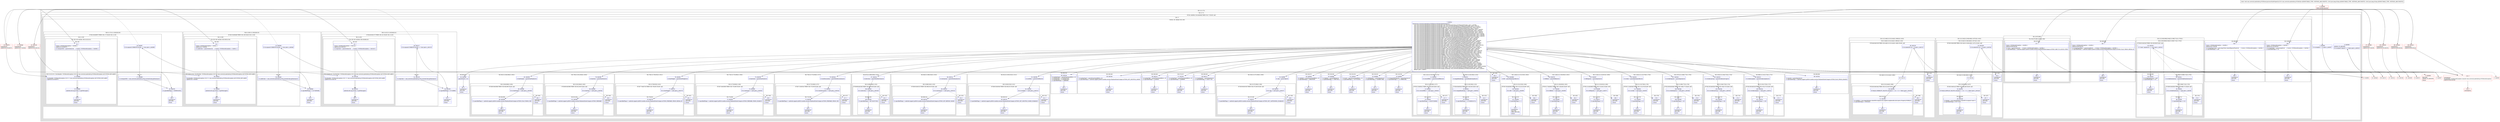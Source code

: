 digraph "CFG forcom.caverock.androidsvg.SVGParser.processStyleProperty(Lcom\/caverock\/androidsvg\/SVG$Style;Ljava\/lang\/String;Ljava\/lang\/String;)V" {
subgraph cluster_Region_1399691824 {
label = "R(1:(1:(1:7)))";
node [shape=record,color=blue];
subgraph cluster_Region_569454856 {
label = "R(1:(1:7))";
node [shape=record,color=blue];
subgraph cluster_IfRegion_1389805808 {
label = "IF [B:1:0x0004, B:4:0x000d] THEN: R(1:7) ELSE: null";
node [shape=record,color=blue];
Node_1 [shape=record,label="{1\:\ 0x0004|if (r4.length() != 0) goto L_0x0007\l}"];
Node_4 [shape=record,label="{4\:\ 0x000d|ADDED_TO_REGION\l|if (r4.equals(\"inherit\") == false) goto L_0x0010\l}"];
subgraph cluster_Region_650617459 {
label = "R(1:7)";
node [shape=record,color=blue];
subgraph cluster_SwitchRegion_432275585 {
label = "Switch: 40, default: R(1:185)";
node [shape=record,color=blue];
Node_7 [shape=record,label="{7\:\ 0x001e|switch(com.caverock.androidsvg.SVGParser.SVGAttr.fromString(r3)) \{\l    case com.caverock.androidsvg.SVGParser.SVGAttr.fill :com.caverock.androidsvg.SVGParser$SVGAttr: goto L_0x038b;\l    case com.caverock.androidsvg.SVGParser.SVGAttr.fill_rule :com.caverock.androidsvg.SVGParser$SVGAttr: goto L_0x0379;\l    case com.caverock.androidsvg.SVGParser.SVGAttr.fill_opacity :com.caverock.androidsvg.SVGParser$SVGAttr: goto L_0x0367;\l    case com.caverock.androidsvg.SVGParser.SVGAttr.stroke :com.caverock.androidsvg.SVGParser$SVGAttr: goto L_0x0355;\l    case com.caverock.androidsvg.SVGParser.SVGAttr.stroke_opacity :com.caverock.androidsvg.SVGParser$SVGAttr: goto L_0x0343;\l    case com.caverock.androidsvg.SVGParser.SVGAttr.stroke_width :com.caverock.androidsvg.SVGParser$SVGAttr: goto L_0x0335;\l    case com.caverock.androidsvg.SVGParser.SVGAttr.stroke_linecap :com.caverock.androidsvg.SVGParser$SVGAttr: goto L_0x0323;\l    case com.caverock.androidsvg.SVGParser.SVGAttr.stroke_linejoin :com.caverock.androidsvg.SVGParser$SVGAttr: goto L_0x0310;\l    case com.caverock.androidsvg.SVGParser.SVGAttr.stroke_miterlimit :com.caverock.androidsvg.SVGParser$SVGAttr: goto L_0x02fd;\l    case com.caverock.androidsvg.SVGParser.SVGAttr.stroke_dasharray :com.caverock.androidsvg.SVGParser$SVGAttr: goto L_0x02d8;\l    case com.caverock.androidsvg.SVGParser.SVGAttr.stroke_dashoffset :com.caverock.androidsvg.SVGParser$SVGAttr: goto L_0x02c9;\l    case com.caverock.androidsvg.SVGParser.SVGAttr.opacity :com.caverock.androidsvg.SVGParser$SVGAttr: goto L_0x02ba;\l    case com.caverock.androidsvg.SVGParser.SVGAttr.color :com.caverock.androidsvg.SVGParser$SVGAttr: goto L_0x02ab;\l    case com.caverock.androidsvg.SVGParser.SVGAttr.font :com.caverock.androidsvg.SVGParser$SVGAttr: goto L_0x02a6;\l    case com.caverock.androidsvg.SVGParser.SVGAttr.font_family :com.caverock.androidsvg.SVGParser$SVGAttr: goto L_0x0293;\l    case com.caverock.androidsvg.SVGParser.SVGAttr.font_size :com.caverock.androidsvg.SVGParser$SVGAttr: goto L_0x0280;\l    case com.caverock.androidsvg.SVGParser.SVGAttr.font_weight :com.caverock.androidsvg.SVGParser$SVGAttr: goto L_0x026c;\l    case com.caverock.androidsvg.SVGParser.SVGAttr.font_style :com.caverock.androidsvg.SVGParser$SVGAttr: goto L_0x0258;\l    case com.caverock.androidsvg.SVGParser.SVGAttr.text_decoration :com.caverock.androidsvg.SVGParser$SVGAttr: goto L_0x0244;\l    case com.caverock.androidsvg.SVGParser.SVGAttr.direction :com.caverock.androidsvg.SVGParser$SVGAttr: goto L_0x022e;\l    case com.caverock.androidsvg.SVGParser.SVGAttr.text_anchor :com.caverock.androidsvg.SVGParser$SVGAttr: goto L_0x021a;\l    case com.caverock.androidsvg.SVGParser.SVGAttr.overflow :com.caverock.androidsvg.SVGParser$SVGAttr: goto L_0x0206;\l    case com.caverock.androidsvg.SVGParser.SVGAttr.marker :com.caverock.androidsvg.SVGParser$SVGAttr: goto L_0x01ee;\l    case com.caverock.androidsvg.SVGParser.SVGAttr.marker_start :com.caverock.androidsvg.SVGParser$SVGAttr: goto L_0x01de;\l    case com.caverock.androidsvg.SVGParser.SVGAttr.marker_mid :com.caverock.androidsvg.SVGParser$SVGAttr: goto L_0x01ce;\l    case com.caverock.androidsvg.SVGParser.SVGAttr.marker_end :com.caverock.androidsvg.SVGParser$SVGAttr: goto L_0x01be;\l    case com.caverock.androidsvg.SVGParser.SVGAttr.display :com.caverock.androidsvg.SVGParser$SVGAttr: goto L_0x0184;\l    case com.caverock.androidsvg.SVGParser.SVGAttr.visibility :com.caverock.androidsvg.SVGParser$SVGAttr: goto L_0x014c;\l    case com.caverock.androidsvg.SVGParser.SVGAttr.stop_color :com.caverock.androidsvg.SVGParser$SVGAttr: goto L_0x0121;\l    case com.caverock.androidsvg.SVGParser.SVGAttr.stop_opacity :com.caverock.androidsvg.SVGParser$SVGAttr: goto L_0x0111;\l    case com.caverock.androidsvg.SVGParser.SVGAttr.clip :com.caverock.androidsvg.SVGParser$SVGAttr: goto L_0x00fd;\l    case com.caverock.androidsvg.SVGParser.SVGAttr.clip_path :com.caverock.androidsvg.SVGParser$SVGAttr: goto L_0x00ed;\l    case com.caverock.androidsvg.SVGParser.SVGAttr.clip_rule :com.caverock.androidsvg.SVGParser$SVGAttr: goto L_0x00dd;\l    case com.caverock.androidsvg.SVGParser.SVGAttr.mask :com.caverock.androidsvg.SVGParser$SVGAttr: goto L_0x00cd;\l    case com.caverock.androidsvg.SVGParser.SVGAttr.solid_color :com.caverock.androidsvg.SVGParser$SVGAttr: goto L_0x00a0;\l    case com.caverock.androidsvg.SVGParser.SVGAttr.solid_opacity :com.caverock.androidsvg.SVGParser$SVGAttr: goto L_0x008e;\l    case com.caverock.androidsvg.SVGParser.SVGAttr.viewport_fill :com.caverock.androidsvg.SVGParser$SVGAttr: goto L_0x0061;\l    case com.caverock.androidsvg.SVGParser.SVGAttr.viewport_fill_opacity :com.caverock.androidsvg.SVGParser$SVGAttr: goto L_0x004f;\l    case com.caverock.androidsvg.SVGParser.SVGAttr.vector_effect :com.caverock.androidsvg.SVGParser$SVGAttr: goto L_0x0039;\l    case com.caverock.androidsvg.SVGParser.SVGAttr.image_rendering :com.caverock.androidsvg.SVGParser$SVGAttr: goto L_0x0023;\l    default: goto L_0x0021;\l\}\l}"];
subgraph cluster_Region_823466944 {
label = "R(2:119|(2:(2:121|123)|(1:184)))";
node [shape=record,color=blue];
Node_119 [shape=record,label="{119\:\ 0x038b|r2.fill = parsePaintSpecifier(r4)\l}"];
subgraph cluster_Region_1436585042 {
label = "R(2:(2:121|123)|(1:184))";
node [shape=record,color=blue];
subgraph cluster_IfRegion_1315924143 {
label = "IF [B:120:0x0393] THEN: R(2:121|123) ELSE: null";
node [shape=record,color=blue];
Node_120 [shape=record,label="{120\:\ 0x0393|if (r2.fill != null) goto L_0x0395\l}"];
subgraph cluster_Region_1997973995 {
label = "R(2:121|123)";
node [shape=record,color=blue];
Node_121 [shape=record,label="{121\:\ 0x0395|r2.specifiedFlags \|= 1\l}"];
Node_123 [shape=record,label="{123\:\ ?|SYNTHETIC\lRETURN\lORIG_RETURN\l|return\l}"];
}
}
subgraph cluster_Region_1849976786 {
label = "R(1:184)";
node [shape=record,color=blue];
Node_184 [shape=record,label="{184\:\ ?|SYNTHETIC\lRETURN\l|return\l}"];
}
}
}
subgraph cluster_Region_1071101012 {
label = "R(2:116|(2:(2:118|183)|(1:182)))";
node [shape=record,color=blue];
Node_116 [shape=record,label="{116\:\ 0x0379|r2.fillRule = parseFillRule(r4)\l}"];
subgraph cluster_Region_180914449 {
label = "R(2:(2:118|183)|(1:182))";
node [shape=record,color=blue];
subgraph cluster_IfRegion_1221795922 {
label = "IF [B:117:0x0381] THEN: R(2:118|183) ELSE: null";
node [shape=record,color=blue];
Node_117 [shape=record,label="{117\:\ 0x0381|if (r2.fillRule != null) goto L_0x0383\l}"];
subgraph cluster_Region_98870381 {
label = "R(2:118|183)";
node [shape=record,color=blue];
Node_118 [shape=record,label="{118\:\ 0x0383|r2.specifiedFlags \|= 2\l}"];
Node_183 [shape=record,label="{183\:\ ?|SYNTHETIC\lRETURN\l|return\l}"];
}
}
subgraph cluster_Region_118736273 {
label = "R(1:182)";
node [shape=record,color=blue];
Node_182 [shape=record,label="{182\:\ ?|SYNTHETIC\lRETURN\l|return\l}"];
}
}
}
subgraph cluster_Region_1239241827 {
label = "R(2:113|(2:(2:115|181)|(1:180)))";
node [shape=record,color=blue];
Node_113 [shape=record,label="{113\:\ 0x0367|r2.fillOpacity = parseOpacity(r4)\l}"];
subgraph cluster_Region_417148090 {
label = "R(2:(2:115|181)|(1:180))";
node [shape=record,color=blue];
subgraph cluster_IfRegion_943334400 {
label = "IF [B:114:0x036f] THEN: R(2:115|181) ELSE: null";
node [shape=record,color=blue];
Node_114 [shape=record,label="{114\:\ 0x036f|if (r2.fillOpacity != null) goto L_0x0371\l}"];
subgraph cluster_Region_555504091 {
label = "R(2:115|181)";
node [shape=record,color=blue];
Node_115 [shape=record,label="{115\:\ 0x0371|r2.specifiedFlags \|= 4\l}"];
Node_181 [shape=record,label="{181\:\ ?|SYNTHETIC\lRETURN\l|return\l}"];
}
}
subgraph cluster_Region_37840855 {
label = "R(1:180)";
node [shape=record,color=blue];
Node_180 [shape=record,label="{180\:\ ?|SYNTHETIC\lRETURN\l|return\l}"];
}
}
}
subgraph cluster_Region_1929913305 {
label = "R(2:110|(2:(2:112|179)|(1:178)))";
node [shape=record,color=blue];
Node_110 [shape=record,label="{110\:\ 0x0355|r2.stroke = parsePaintSpecifier(r4)\l}"];
subgraph cluster_Region_452658076 {
label = "R(2:(2:112|179)|(1:178))";
node [shape=record,color=blue];
subgraph cluster_IfRegion_1504320401 {
label = "IF [B:111:0x035d] THEN: R(2:112|179) ELSE: null";
node [shape=record,color=blue];
Node_111 [shape=record,label="{111\:\ 0x035d|if (r2.stroke != null) goto L_0x035f\l}"];
subgraph cluster_Region_1356636332 {
label = "R(2:112|179)";
node [shape=record,color=blue];
Node_112 [shape=record,label="{112\:\ 0x035f|r2.specifiedFlags \|= 8\l}"];
Node_179 [shape=record,label="{179\:\ ?|SYNTHETIC\lRETURN\l|return\l}"];
}
}
subgraph cluster_Region_1652049797 {
label = "R(1:178)";
node [shape=record,color=blue];
Node_178 [shape=record,label="{178\:\ ?|SYNTHETIC\lRETURN\l|return\l}"];
}
}
}
subgraph cluster_Region_542986165 {
label = "R(2:107|(2:(2:109|177)|(1:176)))";
node [shape=record,color=blue];
Node_107 [shape=record,label="{107\:\ 0x0343|r2.strokeOpacity = parseOpacity(r4)\l}"];
subgraph cluster_Region_698531516 {
label = "R(2:(2:109|177)|(1:176))";
node [shape=record,color=blue];
subgraph cluster_IfRegion_474915556 {
label = "IF [B:108:0x034b] THEN: R(2:109|177) ELSE: null";
node [shape=record,color=blue];
Node_108 [shape=record,label="{108\:\ 0x034b|if (r2.strokeOpacity != null) goto L_0x034d\l}"];
subgraph cluster_Region_1017809543 {
label = "R(2:109|177)";
node [shape=record,color=blue];
Node_109 [shape=record,label="{109\:\ 0x034d|r2.specifiedFlags \|= 16\l}"];
Node_177 [shape=record,label="{177\:\ ?|SYNTHETIC\lRETURN\l|return\l}"];
}
}
subgraph cluster_Region_1992317504 {
label = "R(1:176)";
node [shape=record,color=blue];
Node_176 [shape=record,label="{176\:\ ?|SYNTHETIC\lRETURN\l|return\l}"];
}
}
}
subgraph cluster_Region_1252740474 {
label = "R(2:106|191)";
node [shape=record,color=blue];
Node_106 [shape=record,label="{106\:\ ?|Catch:\{ SVGParseException \-\> 0x039c \}\lSplitter:B:105:0x0335\l|r2.strokeWidth = parseLength(r4)     \/\/ Catch:\{ SVGParseException \-\> 0x039c \}\lr2.specifiedFlags \|= 32\l}"];
Node_191 [shape=record,label="{191\:\ ?|SYNTHETIC\lRETURN\l|return\l}"];
}
subgraph cluster_Region_597397321 {
label = "R(2:102|(2:(2:104|175)|(1:174)))";
node [shape=record,color=blue];
Node_102 [shape=record,label="{102\:\ 0x0323|r2.strokeLineCap = parseStrokeLineCap(r4)\l}"];
subgraph cluster_Region_1267586831 {
label = "R(2:(2:104|175)|(1:174))";
node [shape=record,color=blue];
subgraph cluster_IfRegion_1064015460 {
label = "IF [B:103:0x032b] THEN: R(2:104|175) ELSE: null";
node [shape=record,color=blue];
Node_103 [shape=record,label="{103\:\ 0x032b|if (r2.strokeLineCap != null) goto L_0x032d\l}"];
subgraph cluster_Region_792452206 {
label = "R(2:104|175)";
node [shape=record,color=blue];
Node_104 [shape=record,label="{104\:\ 0x032d|r2.specifiedFlags \|= 64\l}"];
Node_175 [shape=record,label="{175\:\ ?|SYNTHETIC\lRETURN\l|return\l}"];
}
}
subgraph cluster_Region_1353056007 {
label = "R(1:174)";
node [shape=record,color=blue];
Node_174 [shape=record,label="{174\:\ ?|SYNTHETIC\lRETURN\l|return\l}"];
}
}
}
subgraph cluster_Region_1974824883 {
label = "R(2:99|(2:(2:101|173)|(1:172)))";
node [shape=record,color=blue];
Node_99 [shape=record,label="{99\:\ 0x0310|r2.strokeLineJoin = parseStrokeLineJoin(r4)\l}"];
subgraph cluster_Region_378408919 {
label = "R(2:(2:101|173)|(1:172))";
node [shape=record,color=blue];
subgraph cluster_IfRegion_1739024836 {
label = "IF [B:100:0x0318] THEN: R(2:101|173) ELSE: null";
node [shape=record,color=blue];
Node_100 [shape=record,label="{100\:\ 0x0318|if (r2.strokeLineJoin != null) goto L_0x031a\l}"];
subgraph cluster_Region_411434992 {
label = "R(2:101|173)";
node [shape=record,color=blue];
Node_101 [shape=record,label="{101\:\ 0x031a|r2.specifiedFlags \|= 128\l}"];
Node_173 [shape=record,label="{173\:\ ?|SYNTHETIC\lRETURN\l|return\l}"];
}
}
subgraph cluster_Region_1184088996 {
label = "R(1:172)";
node [shape=record,color=blue];
Node_172 [shape=record,label="{172\:\ ?|SYNTHETIC\lRETURN\l|return\l}"];
}
}
}
subgraph cluster_Region_545627158 {
label = "R(2:98|190)";
node [shape=record,color=blue];
Node_98 [shape=record,label="{98\:\ ?|Catch:\{ SVGParseException \-\> 0x039c \}\lSplitter:B:97:0x02fd\l|r2.strokeMiterLimit = java.lang.Float.valueOf(parseFloat(r4))     \/\/ Catch:\{ SVGParseException \-\> 0x039c \}\lr2.specifiedFlags \|= 256\l}"];
Node_190 [shape=record,label="{190\:\ ?|SYNTHETIC\lRETURN\l|return\l}"];
}
subgraph cluster_Region_2083534987 {
label = "R(1:(2:(2:93|169)|(2:94|(2:(2:96|171)|(1:170)))))";
node [shape=record,color=blue];
subgraph cluster_Region_1266496130 {
label = "R(2:(2:93|169)|(2:94|(2:(2:96|171)|(1:170))))";
node [shape=record,color=blue];
subgraph cluster_IfRegion_329995946 {
label = "IF [B:92:0x02e0] THEN: R(2:93|169) ELSE: null";
node [shape=record,color=blue];
Node_92 [shape=record,label="{92\:\ 0x02e0|if (\"none\".equals(r4) == true) goto L_0x02e2\l}"];
subgraph cluster_Region_532815333 {
label = "R(2:93|169)";
node [shape=record,color=blue];
Node_93 [shape=record,label="{93\:\ 0x02e2|r2.strokeDashArray = null\lr2.specifiedFlags \|= 512\l}"];
Node_169 [shape=record,label="{169\:\ ?|SYNTHETIC\lRETURN\l|return\l}"];
}
}
subgraph cluster_Region_1657506550 {
label = "R(2:94|(2:(2:96|171)|(1:170)))";
node [shape=record,color=blue];
Node_94 [shape=record,label="{94\:\ 0x02ec|r2.strokeDashArray = parseStrokeDashArray(r4)\l}"];
subgraph cluster_Region_1082154255 {
label = "R(2:(2:96|171)|(1:170))";
node [shape=record,color=blue];
subgraph cluster_IfRegion_165105075 {
label = "IF [B:95:0x02f4] THEN: R(2:96|171) ELSE: null";
node [shape=record,color=blue];
Node_95 [shape=record,label="{95\:\ 0x02f4|if (r2.strokeDashArray != null) goto L_0x02f6\l}"];
subgraph cluster_Region_116741209 {
label = "R(2:96|171)";
node [shape=record,color=blue];
Node_96 [shape=record,label="{96\:\ 0x02f6|r2.specifiedFlags \|= 512\l}"];
Node_171 [shape=record,label="{171\:\ ?|SYNTHETIC\lRETURN\l|return\l}"];
}
}
subgraph cluster_Region_953676363 {
label = "R(1:170)";
node [shape=record,color=blue];
Node_170 [shape=record,label="{170\:\ ?|SYNTHETIC\lRETURN\l|return\l}"];
}
}
}
}
}
subgraph cluster_Region_2063444091 {
label = "R(2:90|189)";
node [shape=record,color=blue];
Node_90 [shape=record,label="{90\:\ ?|Catch:\{ SVGParseException \-\> 0x039c \}\lSplitter:B:89:0x02c9\l|r2.strokeDashOffset = parseLength(r4)     \/\/ Catch:\{ SVGParseException \-\> 0x039c \}\lr2.specifiedFlags \|= android.support.p000v4.media.session.PlaybackStateCompat.ACTION_PLAY_FROM_MEDIA_ID\l}"];
Node_189 [shape=record,label="{189\:\ ?|SYNTHETIC\lRETURN\l|return\l}"];
}
subgraph cluster_Region_1240782914 {
label = "R(2:88|168)";
node [shape=record,color=blue];
Node_88 [shape=record,label="{88\:\ 0x02ba|r2.opacity = parseOpacity(r4)\lr2.specifiedFlags \|= android.support.p000v4.media.session.PlaybackStateCompat.ACTION_PLAY_FROM_SEARCH\l}"];
Node_168 [shape=record,label="{168\:\ ?|SYNTHETIC\lRETURN\l|return\l}"];
}
subgraph cluster_Region_1695488697 {
label = "R(1:(2:87|188))";
node [shape=record,color=blue];
subgraph cluster_TryCatchRegion_1649273337 {
label = "Try: R(2:87|188) catches: R(0)";
node [shape=record,color=blue];
subgraph cluster_Region_1977891771 {
label = "R(2:87|188)";
node [shape=record,color=blue];
Node_87 [shape=record,label="{87\:\ ?|Catch:\{ SVGParseException \-\> 0x039c \}\lSplitter:B:86:0x02ab\l|r2.color = parseColour(r4)     \/\/ Catch:\{ SVGParseException \-\> 0x039c \}\lr2.specifiedFlags \|= android.support.p000v4.media.session.PlaybackStateCompat.ACTION_SKIP_TO_QUEUE_ITEM\l}"];
Node_188 [shape=record,label="{188\:\ ?|SYNTHETIC\lRETURN\l|return\l}"];
}
subgraph cluster_Region_440261517 {
label = "R(0) | ExcHandler: SVGParseException (unused com.caverock.androidsvg.SVGParseException)\l";
node [shape=record,color=blue];
}
}
}
subgraph cluster_Region_125489313 {
label = "R(2:85|167)";
node [shape=record,color=blue];
Node_85 [shape=record,label="{85\:\ 0x02a6|parseFont(r2, r4)\l}"];
Node_167 [shape=record,label="{167\:\ ?|SYNTHETIC\lRETURN\l|return\l}"];
}
subgraph cluster_Region_183886742 {
label = "R(2:82|(2:(2:84|166)|(1:165)))";
node [shape=record,color=blue];
Node_82 [shape=record,label="{82\:\ 0x0293|r2.fontFamily = parseFontFamily(r4)\l}"];
subgraph cluster_Region_1578645648 {
label = "R(2:(2:84|166)|(1:165))";
node [shape=record,color=blue];
subgraph cluster_IfRegion_705524077 {
label = "IF [B:83:0x029b] THEN: R(2:84|166) ELSE: null";
node [shape=record,color=blue];
Node_83 [shape=record,label="{83\:\ 0x029b|if (r2.fontFamily != null) goto L_0x029d\l}"];
subgraph cluster_Region_2074301269 {
label = "R(2:84|166)";
node [shape=record,color=blue];
Node_84 [shape=record,label="{84\:\ 0x029d|r2.specifiedFlags \|= android.support.p000v4.media.session.PlaybackStateCompat.ACTION_PLAY_FROM_URI\l}"];
Node_166 [shape=record,label="{166\:\ ?|SYNTHETIC\lRETURN\l|return\l}"];
}
}
subgraph cluster_Region_1592780516 {
label = "R(1:165)";
node [shape=record,color=blue];
Node_165 [shape=record,label="{165\:\ ?|SYNTHETIC\lRETURN\l|return\l}"];
}
}
}
subgraph cluster_Region_1093441809 {
label = "R(2:79|(2:(2:81|164)|(1:163)))";
node [shape=record,color=blue];
Node_79 [shape=record,label="{79\:\ 0x0280|r2.fontSize = parseFontSize(r4)\l}"];
subgraph cluster_Region_15408704 {
label = "R(2:(2:81|164)|(1:163))";
node [shape=record,color=blue];
subgraph cluster_IfRegion_1639173363 {
label = "IF [B:80:0x0288] THEN: R(2:81|164) ELSE: null";
node [shape=record,color=blue];
Node_80 [shape=record,label="{80\:\ 0x0288|if (r2.fontSize != null) goto L_0x028a\l}"];
subgraph cluster_Region_1087033063 {
label = "R(2:81|164)";
node [shape=record,color=blue];
Node_81 [shape=record,label="{81\:\ 0x028a|r2.specifiedFlags \|= android.support.p000v4.media.session.PlaybackStateCompat.ACTION_PREPARE\l}"];
Node_164 [shape=record,label="{164\:\ ?|SYNTHETIC\lRETURN\l|return\l}"];
}
}
subgraph cluster_Region_1703621630 {
label = "R(1:163)";
node [shape=record,color=blue];
Node_163 [shape=record,label="{163\:\ ?|SYNTHETIC\lRETURN\l|return\l}"];
}
}
}
subgraph cluster_Region_1028270097 {
label = "R(2:76|(2:(2:78|162)|(1:161)))";
node [shape=record,color=blue];
Node_76 [shape=record,label="{76\:\ 0x026c|r2.fontWeight = parseFontWeight(r4)\l}"];
subgraph cluster_Region_1122086687 {
label = "R(2:(2:78|162)|(1:161))";
node [shape=record,color=blue];
subgraph cluster_IfRegion_1414196306 {
label = "IF [B:77:0x0274] THEN: R(2:78|162) ELSE: null";
node [shape=record,color=blue];
Node_77 [shape=record,label="{77\:\ 0x0274|if (r2.fontWeight != null) goto L_0x0276\l}"];
subgraph cluster_Region_1759654374 {
label = "R(2:78|162)";
node [shape=record,color=blue];
Node_78 [shape=record,label="{78\:\ 0x0276|r2.specifiedFlags \|= android.support.p000v4.media.session.PlaybackStateCompat.ACTION_PREPARE_FROM_MEDIA_ID\l}"];
Node_162 [shape=record,label="{162\:\ ?|SYNTHETIC\lRETURN\l|return\l}"];
}
}
subgraph cluster_Region_75793995 {
label = "R(1:161)";
node [shape=record,color=blue];
Node_161 [shape=record,label="{161\:\ ?|SYNTHETIC\lRETURN\l|return\l}"];
}
}
}
subgraph cluster_Region_1263687827 {
label = "R(2:73|(2:(2:75|160)|(1:159)))";
node [shape=record,color=blue];
Node_73 [shape=record,label="{73\:\ 0x0258|r2.fontStyle = parseFontStyle(r4)\l}"];
subgraph cluster_Region_1215894999 {
label = "R(2:(2:75|160)|(1:159))";
node [shape=record,color=blue];
subgraph cluster_IfRegion_837640255 {
label = "IF [B:74:0x0260] THEN: R(2:75|160) ELSE: null";
node [shape=record,color=blue];
Node_74 [shape=record,label="{74\:\ 0x0260|if (r2.fontStyle != null) goto L_0x0262\l}"];
subgraph cluster_Region_301665943 {
label = "R(2:75|160)";
node [shape=record,color=blue];
Node_75 [shape=record,label="{75\:\ 0x0262|r2.specifiedFlags \|= android.support.p000v4.media.session.PlaybackStateCompat.ACTION_PREPARE_FROM_SEARCH\l}"];
Node_160 [shape=record,label="{160\:\ ?|SYNTHETIC\lRETURN\l|return\l}"];
}
}
subgraph cluster_Region_1211386619 {
label = "R(1:159)";
node [shape=record,color=blue];
Node_159 [shape=record,label="{159\:\ ?|SYNTHETIC\lRETURN\l|return\l}"];
}
}
}
subgraph cluster_Region_1222846855 {
label = "R(2:70|(2:(2:72|158)|(1:157)))";
node [shape=record,color=blue];
Node_70 [shape=record,label="{70\:\ 0x0244|r2.textDecoration = parseTextDecoration(r4)\l}"];
subgraph cluster_Region_307577916 {
label = "R(2:(2:72|158)|(1:157))";
node [shape=record,color=blue];
subgraph cluster_IfRegion_1536388951 {
label = "IF [B:71:0x024c] THEN: R(2:72|158) ELSE: null";
node [shape=record,color=blue];
Node_71 [shape=record,label="{71\:\ 0x024c|if (r2.textDecoration != null) goto L_0x024e\l}"];
subgraph cluster_Region_832210252 {
label = "R(2:72|158)";
node [shape=record,color=blue];
Node_72 [shape=record,label="{72\:\ 0x024e|r2.specifiedFlags \|= android.support.p000v4.media.session.PlaybackStateCompat.ACTION_PREPARE_FROM_URI\l}"];
Node_158 [shape=record,label="{158\:\ ?|SYNTHETIC\lRETURN\l|return\l}"];
}
}
subgraph cluster_Region_1625566697 {
label = "R(1:157)";
node [shape=record,color=blue];
Node_157 [shape=record,label="{157\:\ ?|SYNTHETIC\lRETURN\l|return\l}"];
}
}
}
subgraph cluster_Region_1487466861 {
label = "R(2:67|(2:(2:69|156)|(1:155)))";
node [shape=record,color=blue];
Node_67 [shape=record,label="{67\:\ 0x022e|r2.direction = parseTextDirection(r4)\l}"];
subgraph cluster_Region_402769144 {
label = "R(2:(2:69|156)|(1:155))";
node [shape=record,color=blue];
subgraph cluster_IfRegion_2111083089 {
label = "IF [B:68:0x0236] THEN: R(2:69|156) ELSE: null";
node [shape=record,color=blue];
Node_68 [shape=record,label="{68\:\ 0x0236|if (r2.direction != null) goto L_0x0238\l}"];
subgraph cluster_Region_1008628583 {
label = "R(2:69|156)";
node [shape=record,color=blue];
Node_69 [shape=record,label="{69\:\ 0x0238|r2.specifiedFlags \|= 68719476736L\l}"];
Node_156 [shape=record,label="{156\:\ ?|SYNTHETIC\lRETURN\l|return\l}"];
}
}
subgraph cluster_Region_589483536 {
label = "R(1:155)";
node [shape=record,color=blue];
Node_155 [shape=record,label="{155\:\ ?|SYNTHETIC\lRETURN\l|return\l}"];
}
}
}
subgraph cluster_Region_890431624 {
label = "R(2:64|(2:(2:66|154)|(1:153)))";
node [shape=record,color=blue];
Node_64 [shape=record,label="{64\:\ 0x021a|r2.textAnchor = parseTextAnchor(r4)\l}"];
subgraph cluster_Region_1821225569 {
label = "R(2:(2:66|154)|(1:153))";
node [shape=record,color=blue];
subgraph cluster_IfRegion_600269276 {
label = "IF [B:65:0x0222] THEN: R(2:66|154) ELSE: null";
node [shape=record,color=blue];
Node_65 [shape=record,label="{65\:\ 0x0222|if (r2.textAnchor != null) goto L_0x0224\l}"];
subgraph cluster_Region_379615738 {
label = "R(2:66|154)";
node [shape=record,color=blue];
Node_66 [shape=record,label="{66\:\ 0x0224|r2.specifiedFlags \|= android.support.p000v4.media.session.PlaybackStateCompat.ACTION_SET_REPEAT_MODE\l}"];
Node_154 [shape=record,label="{154\:\ ?|SYNTHETIC\lRETURN\l|return\l}"];
}
}
subgraph cluster_Region_877954318 {
label = "R(1:153)";
node [shape=record,color=blue];
Node_153 [shape=record,label="{153\:\ ?|SYNTHETIC\lRETURN\l|return\l}"];
}
}
}
subgraph cluster_Region_902510431 {
label = "R(2:61|(2:(2:63|152)|(1:151)))";
node [shape=record,color=blue];
Node_61 [shape=record,label="{61\:\ 0x0206|r2.overflow = parseOverflow(r4)\l}"];
subgraph cluster_Region_756709819 {
label = "R(2:(2:63|152)|(1:151))";
node [shape=record,color=blue];
subgraph cluster_IfRegion_945863243 {
label = "IF [B:62:0x020e] THEN: R(2:63|152) ELSE: null";
node [shape=record,color=blue];
Node_62 [shape=record,label="{62\:\ 0x020e|if (r2.overflow != null) goto L_0x0210\l}"];
subgraph cluster_Region_671888572 {
label = "R(2:63|152)";
node [shape=record,color=blue];
Node_63 [shape=record,label="{63\:\ 0x0210|r2.specifiedFlags \|= android.support.p000v4.media.session.PlaybackStateCompat.ACTION_SET_SHUFFLE_MODE_ENABLED\l}"];
Node_152 [shape=record,label="{152\:\ ?|SYNTHETIC\lRETURN\l|return\l}"];
}
}
subgraph cluster_Region_1142001453 {
label = "R(1:151)";
node [shape=record,color=blue];
Node_151 [shape=record,label="{151\:\ ?|SYNTHETIC\lRETURN\l|return\l}"];
}
}
}
subgraph cluster_Region_976810421 {
label = "R(2:60|150)";
node [shape=record,color=blue];
Node_60 [shape=record,label="{60\:\ 0x01ee|r2.markerStart = parseFunctionalIRI(r4, r3)\lr2.markerMid = r2.markerStart\lr2.markerEnd = r2.markerStart\lr2.specifiedFlags \|= 14680064\l}"];
Node_150 [shape=record,label="{150\:\ ?|SYNTHETIC\lRETURN\l|return\l}"];
}
subgraph cluster_Region_129480283 {
label = "R(2:59|149)";
node [shape=record,color=blue];
Node_59 [shape=record,label="{59\:\ 0x01de|r2.markerStart = parseFunctionalIRI(r4, r3)\lr2.specifiedFlags \|= android.support.p000v4.media.session.PlaybackStateCompat.ACTION_SET_SHUFFLE_MODE\l}"];
Node_149 [shape=record,label="{149\:\ ?|SYNTHETIC\lRETURN\l|return\l}"];
}
subgraph cluster_Region_1314380741 {
label = "R(2:58|148)";
node [shape=record,color=blue];
Node_58 [shape=record,label="{58\:\ 0x01ce|r2.markerMid = parseFunctionalIRI(r4, r3)\lr2.specifiedFlags \|= 4194304\l}"];
Node_148 [shape=record,label="{148\:\ ?|SYNTHETIC\lRETURN\l|return\l}"];
}
subgraph cluster_Region_116870597 {
label = "R(2:57|147)";
node [shape=record,color=blue];
Node_57 [shape=record,label="{57\:\ 0x01be|r2.markerEnd = parseFunctionalIRI(r4, r3)\lr2.specifiedFlags \|= 8388608\l}"];
Node_147 [shape=record,label="{147\:\ ?|SYNTHETIC\lRETURN\l|return\l}"];
}
subgraph cluster_Region_2067767799 {
label = "R(1:(2:(2:54|(2:(2:56|146)|(1:187)))|(1:145)))";
node [shape=record,color=blue];
subgraph cluster_Region_1090569637 {
label = "R(2:(2:54|(2:(2:56|146)|(1:187)))|(1:145))";
node [shape=record,color=blue];
subgraph cluster_IfRegion_838449075 {
label = "IF [B:53:0x0188] THEN: R(2:54|(2:(2:56|146)|(1:187))) ELSE: null";
node [shape=record,color=blue];
Node_53 [shape=record,label="{53\:\ 0x0188|if (r4.indexOf(124) \< 0) goto L_0x018a\l}"];
subgraph cluster_Region_232541484 {
label = "R(2:54|(2:(2:56|146)|(1:187)))";
node [shape=record,color=blue];
Node_54 [shape=record,label="{54\:\ 0x018a}"];
subgraph cluster_Region_191526265 {
label = "R(2:(2:56|146)|(1:187))";
node [shape=record,color=blue];
subgraph cluster_IfRegion_1275114588 {
label = "IF [B:55:0x01a2] THEN: R(2:56|146) ELSE: null";
node [shape=record,color=blue];
Node_55 [shape=record,label="{55\:\ 0x01a2|if (VALID_DISPLAY_VALUES.contains('\|' + r4 + '\|') != false) goto L_0x01a6\l}"];
subgraph cluster_Region_817419840 {
label = "R(2:56|146)";
node [shape=record,color=blue];
Node_56 [shape=record,label="{56\:\ 0x01a6|r2.display = java.lang.Boolean.valueOf(!r4.equals(\"none\"))\lr2.specifiedFlags \|= 16777216\l}"];
Node_146 [shape=record,label="{146\:\ ?|SYNTHETIC\lRETURN\l|return\l}"];
}
}
subgraph cluster_Region_1600280662 {
label = "R(1:187)";
node [shape=record,color=blue];
Node_187 [shape=record,label="{187\:\ ?|SYNTHETIC\lRETURN\l|return\l}"];
}
}
}
}
subgraph cluster_Region_133906302 {
label = "R(1:145)";
node [shape=record,color=blue];
Node_145 [shape=record,label="{145\:\ ?|SYNTHETIC\lRETURN\l|return\l}"];
}
}
}
subgraph cluster_Region_1309727113 {
label = "R(1:(2:(2:49|(2:(2:51|144)|(1:186)))|(1:143)))";
node [shape=record,color=blue];
subgraph cluster_Region_946609373 {
label = "R(2:(2:49|(2:(2:51|144)|(1:186)))|(1:143))";
node [shape=record,color=blue];
subgraph cluster_IfRegion_1963017070 {
label = "IF [B:48:0x0150] THEN: R(2:49|(2:(2:51|144)|(1:186))) ELSE: null";
node [shape=record,color=blue];
Node_48 [shape=record,label="{48\:\ 0x0150|if (r4.indexOf(124) \< 0) goto L_0x0152\l}"];
subgraph cluster_Region_727679615 {
label = "R(2:49|(2:(2:51|144)|(1:186)))";
node [shape=record,color=blue];
Node_49 [shape=record,label="{49\:\ 0x0152}"];
subgraph cluster_Region_1674299916 {
label = "R(2:(2:51|144)|(1:186))";
node [shape=record,color=blue];
subgraph cluster_IfRegion_999929948 {
label = "IF [B:50:0x016a] THEN: R(2:51|144) ELSE: null";
node [shape=record,color=blue];
Node_50 [shape=record,label="{50\:\ 0x016a|if (VALID_VISIBILITY_VALUES.contains('\|' + r4 + '\|') != false) goto L_0x016e\l}"];
subgraph cluster_Region_1157400178 {
label = "R(2:51|144)";
node [shape=record,color=blue];
Node_51 [shape=record,label="{51\:\ 0x016e|r2.visibility = java.lang.Boolean.valueOf(r4.equals(com.mapbox.mapboxsdk.style.layers.Property.VISIBLE))\lr2.specifiedFlags \|= 33554432\l}"];
Node_144 [shape=record,label="{144\:\ ?|SYNTHETIC\lRETURN\l|return\l}"];
}
}
subgraph cluster_Region_325560552 {
label = "R(1:186)";
node [shape=record,color=blue];
Node_186 [shape=record,label="{186\:\ ?|SYNTHETIC\lRETURN\l|return\l}"];
}
}
}
}
subgraph cluster_Region_784440098 {
label = "R(1:143)";
node [shape=record,color=blue];
Node_143 [shape=record,label="{143\:\ ?|SYNTHETIC\lRETURN\l|return\l}"];
}
}
}
subgraph cluster_Region_1491901950 {
label = "R(3:(1:41)(1:(1:43))|44|141)";
node [shape=record,color=blue];
subgraph cluster_IfRegion_2013482887 {
label = "IF [B:40:0x0127] THEN: R(1:41) ELSE: R(1:(1:43))";
node [shape=record,color=blue];
Node_40 [shape=record,label="{40\:\ 0x0127|if (r4.equals(CURRENTCOLOR) == true) goto L_0x0129\l}"];
subgraph cluster_Region_1443727495 {
label = "R(1:41)";
node [shape=record,color=blue];
Node_41 [shape=record,label="{41\:\ 0x0129|r2.stopColor = com.caverock.androidsvg.SVG.CurrentColor.getInstance()\l}"];
}
subgraph cluster_Region_1949766127 {
label = "R(1:(1:43))";
node [shape=record,color=blue];
subgraph cluster_TryCatchRegion_1208513018 {
label = "Try: R(1:43) catches: R(3:45|46|142)";
node [shape=record,color=blue];
subgraph cluster_Region_706048011 {
label = "R(1:43)";
node [shape=record,color=blue];
Node_43 [shape=record,label="{43\:\ ?|Catch:\{ SVGParseException \-\> 0x0140 \}\lSplitter:B:42:0x0130\l|r2.stopColor = parseColour(r4)     \/\/ Catch:\{ SVGParseException \-\> 0x0140 \}\l}"];
}
subgraph cluster_Region_275156094 {
label = "R(3:45|46|142) | ExcHandler: SVGParseException (r2v1 'e' com.caverock.androidsvg.SVGParseException A[CUSTOM_DECLARE])\l";
node [shape=record,color=blue];
Node_45 [shape=record,label="{45\:\ 0x0140|ExcHandler: SVGParseException (r2v1 'e' com.caverock.androidsvg.SVGParseException A[CUSTOM_DECLARE])\lSplitter:B:42:0x0130\l}"];
Node_46 [shape=record,label="{46\:\ 0x0141|android.util.Log.w(TAG, r2.getMessage())\l}"];
Node_142 [shape=record,label="{142\:\ ?|SYNTHETIC\lRETURN\l|return\l}"];
}
}
}
}
Node_44 [shape=record,label="{44\:\ 0x0136|r2.specifiedFlags \|= 67108864\l}"];
Node_141 [shape=record,label="{141\:\ ?|SYNTHETIC\lRETURN\l|return\l}"];
}
subgraph cluster_Region_1544708084 {
label = "R(2:38|140)";
node [shape=record,color=blue];
Node_38 [shape=record,label="{38\:\ 0x0111|r2.stopOpacity = parseOpacity(r4)\lr2.specifiedFlags \|= 134217728\l}"];
Node_140 [shape=record,label="{140\:\ ?|SYNTHETIC\lRETURN\l|return\l}"];
}
subgraph cluster_Region_1469997613 {
label = "R(2:35|(2:(2:37|139)|(1:138)))";
node [shape=record,color=blue];
Node_35 [shape=record,label="{35\:\ 0x00fd|r2.clip = parseClip(r4)\l}"];
subgraph cluster_Region_1451935229 {
label = "R(2:(2:37|139)|(1:138))";
node [shape=record,color=blue];
subgraph cluster_IfRegion_1923855918 {
label = "IF [B:36:0x0105] THEN: R(2:37|139) ELSE: null";
node [shape=record,color=blue];
Node_36 [shape=record,label="{36\:\ 0x0105|if (r2.clip != null) goto L_0x0107\l}"];
subgraph cluster_Region_1007200880 {
label = "R(2:37|139)";
node [shape=record,color=blue];
Node_37 [shape=record,label="{37\:\ 0x0107|r2.specifiedFlags \|= android.support.p000v4.media.session.PlaybackStateCompat.ACTION_SET_CAPTIONING_ENABLED\l}"];
Node_139 [shape=record,label="{139\:\ ?|SYNTHETIC\lRETURN\l|return\l}"];
}
}
subgraph cluster_Region_413346006 {
label = "R(1:138)";
node [shape=record,color=blue];
Node_138 [shape=record,label="{138\:\ ?|SYNTHETIC\lRETURN\l|return\l}"];
}
}
}
subgraph cluster_Region_403088146 {
label = "R(2:34|137)";
node [shape=record,color=blue];
Node_34 [shape=record,label="{34\:\ 0x00ed|r2.clipPath = parseFunctionalIRI(r4, r3)\lr2.specifiedFlags \|= 268435456\l}"];
Node_137 [shape=record,label="{137\:\ ?|SYNTHETIC\lRETURN\l|return\l}"];
}
subgraph cluster_Region_926121210 {
label = "R(2:33|136)";
node [shape=record,color=blue];
Node_33 [shape=record,label="{33\:\ 0x00dd|r2.clipRule = parseFillRule(r4)\lr2.specifiedFlags \|= 536870912\l}"];
Node_136 [shape=record,label="{136\:\ ?|SYNTHETIC\lRETURN\l|return\l}"];
}
subgraph cluster_Region_1309739846 {
label = "R(2:32|135)";
node [shape=record,color=blue];
Node_32 [shape=record,label="{32\:\ 0x00cd|r2.mask = parseFunctionalIRI(r4, r3)\lr2.specifiedFlags \|= 1073741824\l}"];
Node_135 [shape=record,label="{135\:\ ?|SYNTHETIC\lRETURN\l|return\l}"];
}
subgraph cluster_Region_1341489098 {
label = "R(3:(1:26)(1:(1:28))|29|133)";
node [shape=record,color=blue];
subgraph cluster_IfRegion_1657166613 {
label = "IF [B:25:0x00a6] THEN: R(1:26) ELSE: R(1:(1:28))";
node [shape=record,color=blue];
Node_25 [shape=record,label="{25\:\ 0x00a6|if (r4.equals(CURRENTCOLOR) == true) goto L_0x00a8\l}"];
subgraph cluster_Region_1321086747 {
label = "R(1:26)";
node [shape=record,color=blue];
Node_26 [shape=record,label="{26\:\ 0x00a8|r2.solidColor = com.caverock.androidsvg.SVG.CurrentColor.getInstance()\l}"];
}
subgraph cluster_Region_137578161 {
label = "R(1:(1:28))";
node [shape=record,color=blue];
subgraph cluster_TryCatchRegion_1826382674 {
label = "Try: R(1:28) catches: R(3:30|31|134)";
node [shape=record,color=blue];
subgraph cluster_Region_1016238895 {
label = "R(1:28)";
node [shape=record,color=blue];
Node_28 [shape=record,label="{28\:\ ?|Catch:\{ SVGParseException \-\> 0x00c1 \}\lSplitter:B:27:0x00af\l|r2.solidColor = parseColour(r4)     \/\/ Catch:\{ SVGParseException \-\> 0x00c1 \}\l}"];
}
subgraph cluster_Region_57390417 {
label = "R(3:30|31|134) | ExcHandler: SVGParseException (r2v3 'e' com.caverock.androidsvg.SVGParseException A[CUSTOM_DECLARE])\l";
node [shape=record,color=blue];
Node_30 [shape=record,label="{30\:\ 0x00c1|ExcHandler: SVGParseException (r2v3 'e' com.caverock.androidsvg.SVGParseException A[CUSTOM_DECLARE])\lSplitter:B:27:0x00af\l}"];
Node_31 [shape=record,label="{31\:\ 0x00c2|android.util.Log.w(TAG, r2.getMessage())\l}"];
Node_134 [shape=record,label="{134\:\ ?|SYNTHETIC\lRETURN\l|return\l}"];
}
}
}
}
Node_29 [shape=record,label="{29\:\ 0x00b5|r2.specifiedFlags \|= 2147483648L\l}"];
Node_133 [shape=record,label="{133\:\ ?|SYNTHETIC\lRETURN\l|return\l}"];
}
subgraph cluster_Region_301952323 {
label = "R(2:23|132)";
node [shape=record,color=blue];
Node_23 [shape=record,label="{23\:\ 0x008e|r2.solidOpacity = parseOpacity(r4)\lr2.specifiedFlags \|= 4294967296L\l}"];
Node_132 [shape=record,label="{132\:\ ?|SYNTHETIC\lRETURN\l|return\l}"];
}
subgraph cluster_Region_506878685 {
label = "R(3:(1:17)(1:(1:19))|20|130)";
node [shape=record,color=blue];
subgraph cluster_IfRegion_907393503 {
label = "IF [B:16:0x0067] THEN: R(1:17) ELSE: R(1:(1:19))";
node [shape=record,color=blue];
Node_16 [shape=record,label="{16\:\ 0x0067|if (r4.equals(CURRENTCOLOR) == true) goto L_0x0069\l}"];
subgraph cluster_Region_1745503089 {
label = "R(1:17)";
node [shape=record,color=blue];
Node_17 [shape=record,label="{17\:\ 0x0069|r2.viewportFill = com.caverock.androidsvg.SVG.CurrentColor.getInstance()\l}"];
}
subgraph cluster_Region_41270854 {
label = "R(1:(1:19))";
node [shape=record,color=blue];
subgraph cluster_TryCatchRegion_775548007 {
label = "Try: R(1:19) catches: R(3:21|22|131)";
node [shape=record,color=blue];
subgraph cluster_Region_897147710 {
label = "R(1:19)";
node [shape=record,color=blue];
Node_19 [shape=record,label="{19\:\ ?|Catch:\{ SVGParseException \-\> 0x0082 \}\lSplitter:B:18:0x0070\l|r2.viewportFill = parseColour(r4)     \/\/ Catch:\{ SVGParseException \-\> 0x0082 \}\l}"];
}
subgraph cluster_Region_265469739 {
label = "R(3:21|22|131) | ExcHandler: SVGParseException (r2v5 'e' com.caverock.androidsvg.SVGParseException A[CUSTOM_DECLARE])\l";
node [shape=record,color=blue];
Node_21 [shape=record,label="{21\:\ 0x0082|ExcHandler: SVGParseException (r2v5 'e' com.caverock.androidsvg.SVGParseException A[CUSTOM_DECLARE])\lSplitter:B:18:0x0070\l}"];
Node_22 [shape=record,label="{22\:\ 0x0083|android.util.Log.w(TAG, r2.getMessage())\l}"];
Node_131 [shape=record,label="{131\:\ ?|SYNTHETIC\lRETURN\l|return\l}"];
}
}
}
}
Node_20 [shape=record,label="{20\:\ 0x0076|r2.specifiedFlags \|= 8589934592L\l}"];
Node_130 [shape=record,label="{130\:\ ?|SYNTHETIC\lRETURN\l|return\l}"];
}
subgraph cluster_Region_553297689 {
label = "R(2:14|129)";
node [shape=record,color=blue];
Node_14 [shape=record,label="{14\:\ 0x004f|r2.viewportFillOpacity = parseOpacity(r4)\lr2.specifiedFlags \|= 17179869184L\l}"];
Node_129 [shape=record,label="{129\:\ ?|SYNTHETIC\lRETURN\l|return\l}"];
}
subgraph cluster_Region_1103179189 {
label = "R(2:11|(2:(2:13|128)|(1:127)))";
node [shape=record,color=blue];
Node_11 [shape=record,label="{11\:\ 0x0039|r2.vectorEffect = parseVectorEffect(r4)\l}"];
subgraph cluster_Region_1063245344 {
label = "R(2:(2:13|128)|(1:127))";
node [shape=record,color=blue];
subgraph cluster_IfRegion_627969287 {
label = "IF [B:12:0x0041] THEN: R(2:13|128) ELSE: null";
node [shape=record,color=blue];
Node_12 [shape=record,label="{12\:\ 0x0041|if (r2.vectorEffect != null) goto L_0x0043\l}"];
subgraph cluster_Region_1348056284 {
label = "R(2:13|128)";
node [shape=record,color=blue];
Node_13 [shape=record,label="{13\:\ 0x0043|r2.specifiedFlags \|= 34359738368L\l}"];
Node_128 [shape=record,label="{128\:\ ?|SYNTHETIC\lRETURN\l|return\l}"];
}
}
subgraph cluster_Region_415078375 {
label = "R(1:127)";
node [shape=record,color=blue];
Node_127 [shape=record,label="{127\:\ ?|SYNTHETIC\lRETURN\l|return\l}"];
}
}
}
subgraph cluster_Region_1494395910 {
label = "R(2:8|(2:(2:10|126)|(1:125)))";
node [shape=record,color=blue];
Node_8 [shape=record,label="{8\:\ 0x0023|r2.imageRendering = parseRenderQuality(r4)\l}"];
subgraph cluster_Region_214012950 {
label = "R(2:(2:10|126)|(1:125))";
node [shape=record,color=blue];
subgraph cluster_IfRegion_295906822 {
label = "IF [B:9:0x002b] THEN: R(2:10|126) ELSE: null";
node [shape=record,color=blue];
Node_9 [shape=record,label="{9\:\ 0x002b|if (r2.imageRendering != null) goto L_0x002d\l}"];
subgraph cluster_Region_1700102522 {
label = "R(2:10|126)";
node [shape=record,color=blue];
Node_10 [shape=record,label="{10\:\ 0x002d|r2.specifiedFlags \|= 137438953472L\l}"];
Node_126 [shape=record,label="{126\:\ ?|SYNTHETIC\lRETURN\l|return\l}"];
}
}
subgraph cluster_Region_703296330 {
label = "R(1:125)";
node [shape=record,color=blue];
Node_125 [shape=record,label="{125\:\ ?|SYNTHETIC\lRETURN\l|return\l}"];
}
}
}
subgraph cluster_Region_688534341 {
label = "R(1:185)";
node [shape=record,color=blue];
Node_185 [shape=record,label="{185\:\ ?|SYNTHETIC\lRETURN\l|return\l}"];
}
}
}
}
}
}
subgraph cluster_Region_265469739 {
label = "R(3:21|22|131) | ExcHandler: SVGParseException (r2v5 'e' com.caverock.androidsvg.SVGParseException A[CUSTOM_DECLARE])\l";
node [shape=record,color=blue];
Node_21 [shape=record,label="{21\:\ 0x0082|ExcHandler: SVGParseException (r2v5 'e' com.caverock.androidsvg.SVGParseException A[CUSTOM_DECLARE])\lSplitter:B:18:0x0070\l}"];
Node_22 [shape=record,label="{22\:\ 0x0083|android.util.Log.w(TAG, r2.getMessage())\l}"];
Node_131 [shape=record,label="{131\:\ ?|SYNTHETIC\lRETURN\l|return\l}"];
}
subgraph cluster_Region_57390417 {
label = "R(3:30|31|134) | ExcHandler: SVGParseException (r2v3 'e' com.caverock.androidsvg.SVGParseException A[CUSTOM_DECLARE])\l";
node [shape=record,color=blue];
Node_30 [shape=record,label="{30\:\ 0x00c1|ExcHandler: SVGParseException (r2v3 'e' com.caverock.androidsvg.SVGParseException A[CUSTOM_DECLARE])\lSplitter:B:27:0x00af\l}"];
Node_31 [shape=record,label="{31\:\ 0x00c2|android.util.Log.w(TAG, r2.getMessage())\l}"];
Node_134 [shape=record,label="{134\:\ ?|SYNTHETIC\lRETURN\l|return\l}"];
}
subgraph cluster_Region_275156094 {
label = "R(3:45|46|142) | ExcHandler: SVGParseException (r2v1 'e' com.caverock.androidsvg.SVGParseException A[CUSTOM_DECLARE])\l";
node [shape=record,color=blue];
Node_45 [shape=record,label="{45\:\ 0x0140|ExcHandler: SVGParseException (r2v1 'e' com.caverock.androidsvg.SVGParseException A[CUSTOM_DECLARE])\lSplitter:B:42:0x0130\l}"];
Node_46 [shape=record,label="{46\:\ 0x0141|android.util.Log.w(TAG, r2.getMessage())\l}"];
Node_142 [shape=record,label="{142\:\ ?|SYNTHETIC\lRETURN\l|return\l}"];
}
subgraph cluster_Region_440261517 {
label = "R(0) | ExcHandler: SVGParseException (unused com.caverock.androidsvg.SVGParseException)\l";
node [shape=record,color=blue];
}
Node_0 [shape=record,color=red,label="{0\:\ 0x0000|MTH_ENTER_BLOCK\l}"];
Node_2 [shape=record,color=red,label="{2\:\ 0x0006|RETURN\lADDED_TO_REGION\l|return\l}"];
Node_3 [shape=record,color=red,label="{3\:\ 0x0007}"];
Node_5 [shape=record,color=red,label="{5\:\ 0x000f}"];
Node_6 [shape=record,color=red,label="{6\:\ 0x0010}"];
Node_15 [shape=record,color=red,label="{15\:\ 0x0061}"];
Node_18 [shape=record,color=red,label="{18\:\ 0x0070|SYNTHETIC\lSplitter:B:18:0x0070\l}"];
Node_24 [shape=record,color=red,label="{24\:\ 0x00a0}"];
Node_27 [shape=record,color=red,label="{27\:\ 0x00af|SYNTHETIC\lSplitter:B:27:0x00af\l}"];
Node_39 [shape=record,color=red,label="{39\:\ 0x0121}"];
Node_42 [shape=record,color=red,label="{42\:\ 0x0130|SYNTHETIC\lSplitter:B:42:0x0130\l}"];
Node_47 [shape=record,color=red,label="{47\:\ 0x014c}"];
Node_52 [shape=record,color=red,label="{52\:\ 0x0184}"];
Node_86 [shape=record,color=red,label="{86\:\ 0x02ab|SYNTHETIC\lSplitter:B:86:0x02ab\l}"];
Node_89 [shape=record,color=red,label="{89\:\ 0x02c9|SYNTHETIC\lSplitter:B:89:0x02c9\l}"];
Node_91 [shape=record,color=red,label="{91\:\ 0x02d8}"];
Node_97 [shape=record,color=red,label="{97\:\ 0x02fd|SYNTHETIC\lSplitter:B:97:0x02fd\l}"];
Node_105 [shape=record,color=red,label="{105\:\ 0x0335|SYNTHETIC\lSplitter:B:105:0x0335\l}"];
Node_122 [shape=record,color=red,label="{122\:\ ?|SYNTHETIC\lExcHandler: SVGParseException (unused com.caverock.androidsvg.SVGParseException)\lSplitter:B:86:0x02ab\l}"];
Node_124 [shape=record,color=red,label="{124\:\ ?|SYNTHETIC\l}"];
MethodNode[shape=record,label="{static void com.caverock.androidsvg.SVGParser.processStyleProperty((r2v0 com.caverock.androidsvg.SVG$Style A[IMMUTABLE_TYPE, METHOD_ARGUMENT]), (r3v0 java.lang.String A[IMMUTABLE_TYPE, METHOD_ARGUMENT]), (r4v0 java.lang.String A[IMMUTABLE_TYPE, METHOD_ARGUMENT])) }"];
MethodNode -> Node_0;
Node_1 -> Node_2[style=dashed];
Node_1 -> Node_3;
Node_4 -> Node_5[style=dashed];
Node_4 -> Node_6;
Node_7 -> Node_8;
Node_7 -> Node_11;
Node_7 -> Node_14;
Node_7 -> Node_15;
Node_7 -> Node_23;
Node_7 -> Node_24;
Node_7 -> Node_32;
Node_7 -> Node_33;
Node_7 -> Node_34;
Node_7 -> Node_35;
Node_7 -> Node_38;
Node_7 -> Node_39;
Node_7 -> Node_47;
Node_7 -> Node_52;
Node_7 -> Node_57;
Node_7 -> Node_58;
Node_7 -> Node_59;
Node_7 -> Node_60;
Node_7 -> Node_61;
Node_7 -> Node_64;
Node_7 -> Node_67;
Node_7 -> Node_70;
Node_7 -> Node_73;
Node_7 -> Node_76;
Node_7 -> Node_79;
Node_7 -> Node_82;
Node_7 -> Node_85;
Node_7 -> Node_86;
Node_7 -> Node_88;
Node_7 -> Node_89;
Node_7 -> Node_91;
Node_7 -> Node_97;
Node_7 -> Node_99;
Node_7 -> Node_102;
Node_7 -> Node_105;
Node_7 -> Node_107;
Node_7 -> Node_110;
Node_7 -> Node_113;
Node_7 -> Node_116;
Node_7 -> Node_119;
Node_7 -> Node_185;
Node_119 -> Node_120;
Node_120 -> Node_121;
Node_120 -> Node_184[style=dashed];
Node_121 -> Node_123;
Node_116 -> Node_117;
Node_117 -> Node_118;
Node_117 -> Node_182[style=dashed];
Node_118 -> Node_183;
Node_113 -> Node_114;
Node_114 -> Node_115;
Node_114 -> Node_180[style=dashed];
Node_115 -> Node_181;
Node_110 -> Node_111;
Node_111 -> Node_112;
Node_111 -> Node_178[style=dashed];
Node_112 -> Node_179;
Node_107 -> Node_108;
Node_108 -> Node_109;
Node_108 -> Node_176[style=dashed];
Node_109 -> Node_177;
Node_106 -> Node_122;
Node_106 -> Node_191;
Node_102 -> Node_103;
Node_103 -> Node_104;
Node_103 -> Node_174[style=dashed];
Node_104 -> Node_175;
Node_99 -> Node_100;
Node_100 -> Node_101;
Node_100 -> Node_172[style=dashed];
Node_101 -> Node_173;
Node_98 -> Node_122;
Node_98 -> Node_190;
Node_92 -> Node_93;
Node_92 -> Node_94[style=dashed];
Node_93 -> Node_169;
Node_94 -> Node_95;
Node_95 -> Node_96;
Node_95 -> Node_170[style=dashed];
Node_96 -> Node_171;
Node_90 -> Node_122;
Node_90 -> Node_189;
Node_88 -> Node_168;
Node_87 -> Node_122;
Node_87 -> Node_188;
Node_85 -> Node_167;
Node_82 -> Node_83;
Node_83 -> Node_84;
Node_83 -> Node_165[style=dashed];
Node_84 -> Node_166;
Node_79 -> Node_80;
Node_80 -> Node_81;
Node_80 -> Node_163[style=dashed];
Node_81 -> Node_164;
Node_76 -> Node_77;
Node_77 -> Node_78;
Node_77 -> Node_161[style=dashed];
Node_78 -> Node_162;
Node_73 -> Node_74;
Node_74 -> Node_75;
Node_74 -> Node_159[style=dashed];
Node_75 -> Node_160;
Node_70 -> Node_71;
Node_71 -> Node_72;
Node_71 -> Node_157[style=dashed];
Node_72 -> Node_158;
Node_67 -> Node_68;
Node_68 -> Node_69;
Node_68 -> Node_155[style=dashed];
Node_69 -> Node_156;
Node_64 -> Node_65;
Node_65 -> Node_66;
Node_65 -> Node_153[style=dashed];
Node_66 -> Node_154;
Node_61 -> Node_62;
Node_62 -> Node_63;
Node_62 -> Node_151[style=dashed];
Node_63 -> Node_152;
Node_60 -> Node_150;
Node_59 -> Node_149;
Node_58 -> Node_148;
Node_57 -> Node_147;
Node_53 -> Node_54;
Node_53 -> Node_145[style=dashed];
Node_54 -> Node_55;
Node_55 -> Node_56;
Node_55 -> Node_187[style=dashed];
Node_56 -> Node_146;
Node_48 -> Node_49;
Node_48 -> Node_143[style=dashed];
Node_49 -> Node_50;
Node_50 -> Node_51;
Node_50 -> Node_186[style=dashed];
Node_51 -> Node_144;
Node_40 -> Node_41;
Node_40 -> Node_42[style=dashed];
Node_41 -> Node_44;
Node_43 -> Node_44;
Node_43 -> Node_45;
Node_45 -> Node_46;
Node_46 -> Node_142;
Node_44 -> Node_141;
Node_38 -> Node_140;
Node_35 -> Node_36;
Node_36 -> Node_37;
Node_36 -> Node_138[style=dashed];
Node_37 -> Node_139;
Node_34 -> Node_137;
Node_33 -> Node_136;
Node_32 -> Node_135;
Node_25 -> Node_26;
Node_25 -> Node_27[style=dashed];
Node_26 -> Node_29;
Node_28 -> Node_29;
Node_28 -> Node_30;
Node_30 -> Node_31;
Node_31 -> Node_134;
Node_29 -> Node_133;
Node_23 -> Node_132;
Node_16 -> Node_17;
Node_16 -> Node_18[style=dashed];
Node_17 -> Node_20;
Node_19 -> Node_20;
Node_19 -> Node_21;
Node_21 -> Node_22;
Node_22 -> Node_131;
Node_20 -> Node_130;
Node_14 -> Node_129;
Node_11 -> Node_12;
Node_12 -> Node_13;
Node_12 -> Node_127[style=dashed];
Node_13 -> Node_128;
Node_8 -> Node_9;
Node_9 -> Node_10;
Node_9 -> Node_125[style=dashed];
Node_10 -> Node_126;
Node_21 -> Node_22;
Node_22 -> Node_131;
Node_30 -> Node_31;
Node_31 -> Node_134;
Node_45 -> Node_46;
Node_46 -> Node_142;
Node_0 -> Node_1;
Node_3 -> Node_4;
Node_6 -> Node_7;
Node_15 -> Node_16;
Node_18 -> Node_19;
Node_18 -> Node_21;
Node_24 -> Node_25;
Node_27 -> Node_28;
Node_27 -> Node_30;
Node_39 -> Node_40;
Node_42 -> Node_43;
Node_42 -> Node_45;
Node_47 -> Node_48;
Node_52 -> Node_53;
Node_86 -> Node_87;
Node_86 -> Node_122;
Node_89 -> Node_90;
Node_89 -> Node_122;
Node_91 -> Node_92;
Node_97 -> Node_98;
Node_97 -> Node_122;
Node_105 -> Node_106;
Node_105 -> Node_122;
Node_122 -> Node_124;
}

